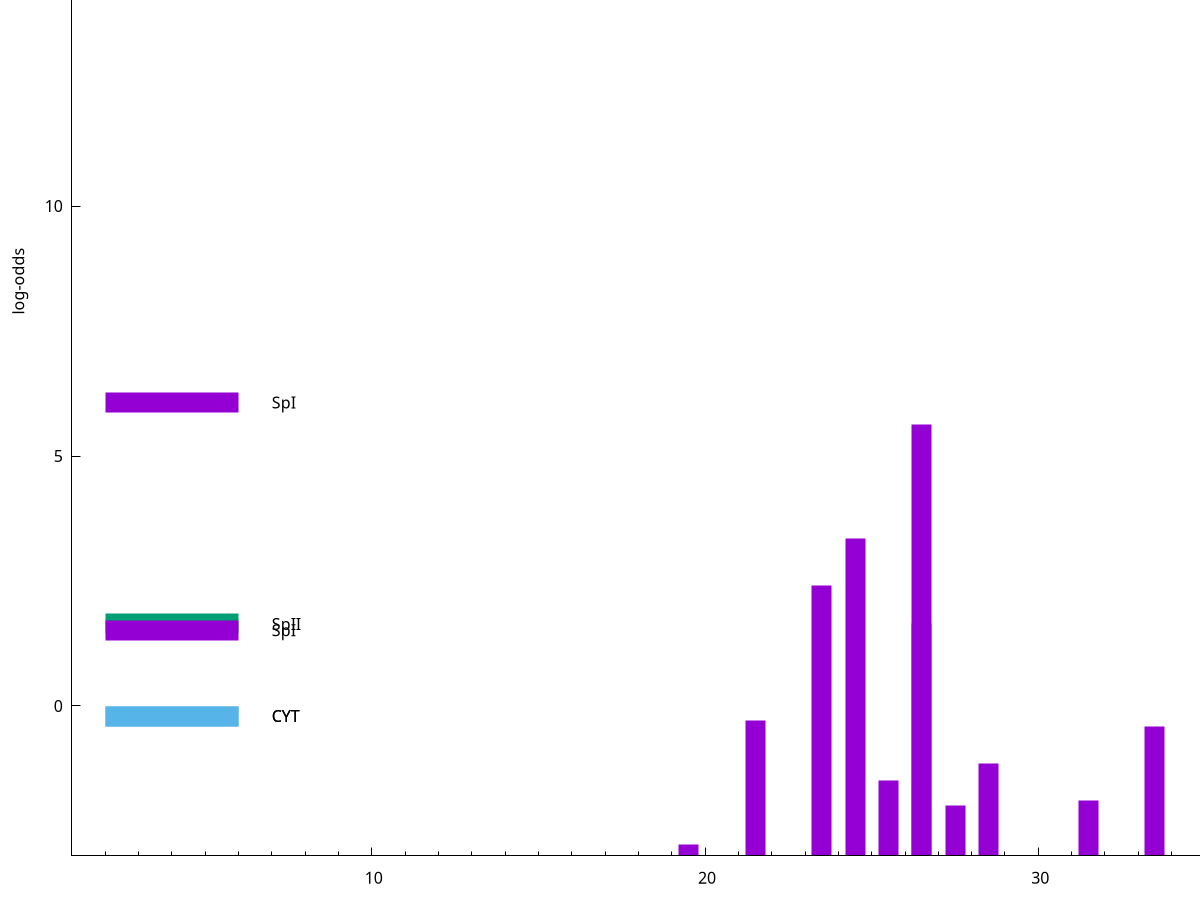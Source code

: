 set title "LipoP predictions for SRR4017925.gff"
set size 2., 1.4
set xrange [1:70] 
set mxtics 10
set yrange [-3:20]
set y2range [0:23]
set ylabel "log-odds"
set term postscript eps color solid "Helvetica" 30
set output "SRR4017925.gff27.eps"
set arrow from 2,18.2281 to 6,18.2281 nohead lt 4 lw 20
set label "TMH" at 7,18.2281
set arrow from 2,6.07002 to 6,6.07002 nohead lt 1 lw 20
set label "SpI" at 7,6.07002
set arrow from 2,1.64 to 6,1.64 nohead lt 2 lw 20
set label "SpII" at 7,1.64
set arrow from 2,1.51403 to 6,1.51403 nohead lt 1 lw 20
set label "SpI" at 7,1.51403
set arrow from 2,-0.200913 to 6,-0.200913 nohead lt 3 lw 20
set label "CYT" at 7,-0.200913
set arrow from 2,-0.200913 to 6,-0.200913 nohead lt 3 lw 20
set label "CYT" at 7,-0.200913
set arrow from 2,18.2281 to 6,18.2281 nohead lt 4 lw 20
set label "TMH" at 7,18.2281
# NOTE: The scores below are the log-odds scores with the threshold
# NOTE: subtracted (a hack to make gnuplot make the histogram all
# NOTE: look nice).
plot "-" axes x1y2 title "" with impulses lt 2 lw 20, "-" axes x1y2 title "" with impulses lt 1 lw 20
26.500000 4.640000
e
26.500000 8.640030
24.500000 6.343530
23.500000 5.411030
38.500000 3.520183
21.500000 2.717203
33.500000 2.595586
28.500000 1.851500
25.500000 1.504250
31.500000 1.098810
27.500000 1.015380
19.500000 0.226720
e
exit
